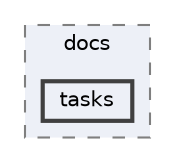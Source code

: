 digraph "tasks"
{
 // INTERACTIVE_SVG=YES
 // LATEX_PDF_SIZE
  bgcolor="transparent";
  edge [fontname=Helvetica,fontsize=10,labelfontname=Helvetica,labelfontsize=10];
  node [fontname=Helvetica,fontsize=10,shape=box,height=0.2,width=0.4];
  compound=true
  subgraph clusterdir_d59af8ce877bc5f677fea381d5d8f913 {
    graph [ bgcolor="#edf0f7", pencolor="grey50", label="docs", fontname=Helvetica,fontsize=10 style="filled,dashed", URL="dir_d59af8ce877bc5f677fea381d5d8f913.html",tooltip=""]
  dir_e4f9b7312eb0094dabf09fb795bf59b8 [label="tasks", fillcolor="#edf0f7", color="grey25", style="filled,bold", URL="dir_e4f9b7312eb0094dabf09fb795bf59b8.html",tooltip=""];
  }
}
